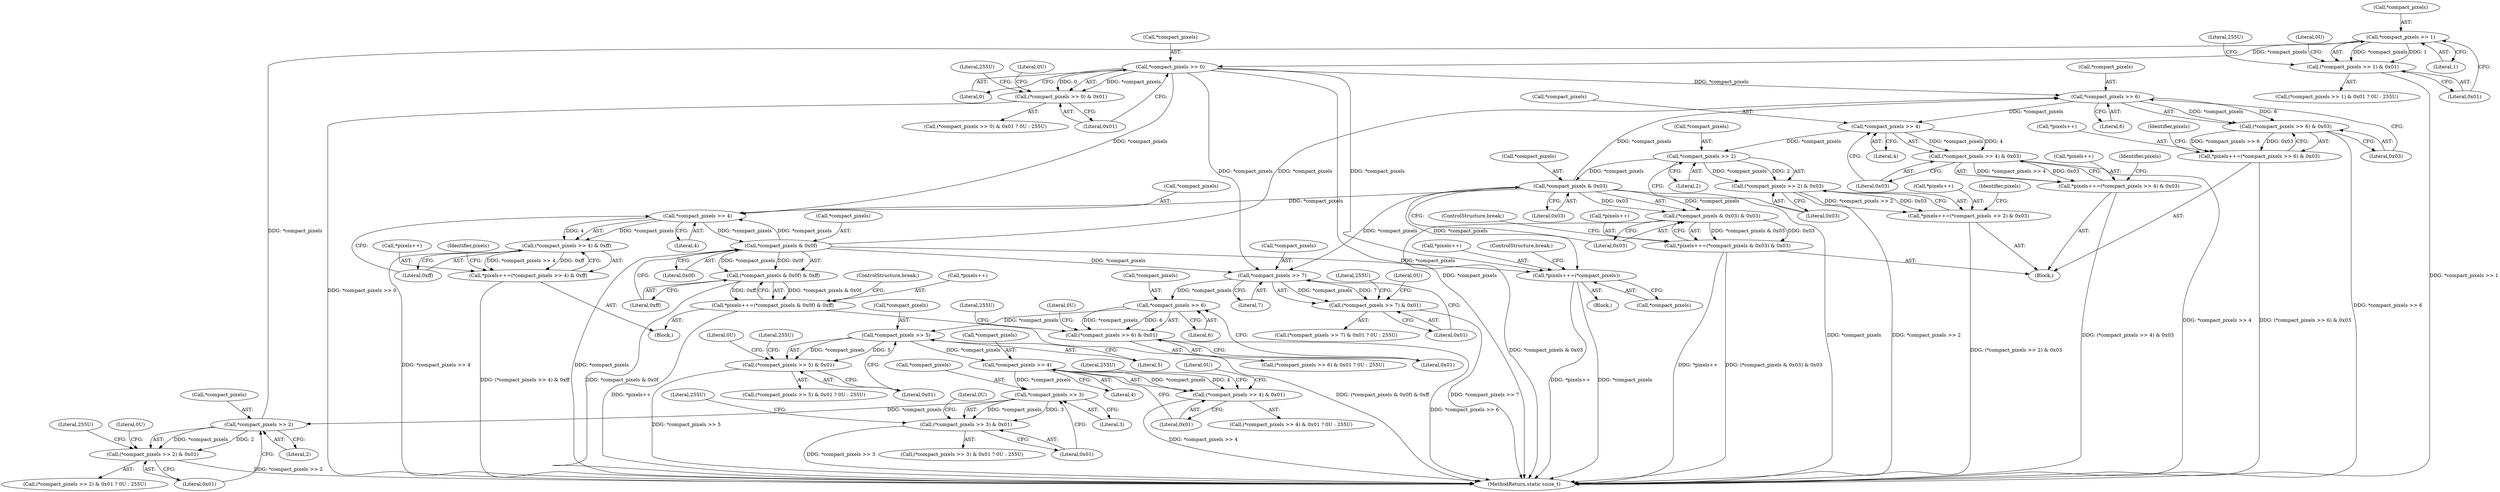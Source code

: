 digraph "0_ImageMagick_30eec879c8b446b0ea9a3bb0da1a441cc8482bc4@pointer" {
"1000492" [label="(Call,*compact_pixels >> 1)"];
"1000479" [label="(Call,*compact_pixels >> 2)"];
"1000466" [label="(Call,*compact_pixels >> 3)"];
"1000453" [label="(Call,*compact_pixels >> 4)"];
"1000440" [label="(Call,*compact_pixels >> 5)"];
"1000427" [label="(Call,*compact_pixels >> 6)"];
"1000414" [label="(Call,*compact_pixels >> 7)"];
"1000552" [label="(Call,*compact_pixels & 0x03)"];
"1000542" [label="(Call,*compact_pixels >> 2)"];
"1000532" [label="(Call,*compact_pixels >> 4)"];
"1000522" [label="(Call,*compact_pixels >> 6)"];
"1000505" [label="(Call,*compact_pixels >> 0)"];
"1000492" [label="(Call,*compact_pixels >> 1)"];
"1000577" [label="(Call,*compact_pixels & 0x0f)"];
"1000567" [label="(Call,*compact_pixels >> 4)"];
"1000491" [label="(Call,(*compact_pixels >> 1) & 0x01)"];
"1000413" [label="(Call,(*compact_pixels >> 7) & 0x01)"];
"1000426" [label="(Call,(*compact_pixels >> 6) & 0x01)"];
"1000439" [label="(Call,(*compact_pixels >> 5) & 0x01)"];
"1000452" [label="(Call,(*compact_pixels >> 4) & 0x01)"];
"1000465" [label="(Call,(*compact_pixels >> 3) & 0x01)"];
"1000478" [label="(Call,(*compact_pixels >> 2) & 0x01)"];
"1000504" [label="(Call,(*compact_pixels >> 0) & 0x01)"];
"1000521" [label="(Call,(*compact_pixels >> 6) & 0x03)"];
"1000517" [label="(Call,*pixels++=(*compact_pixels >> 6) & 0x03)"];
"1000531" [label="(Call,(*compact_pixels >> 4) & 0x03)"];
"1000527" [label="(Call,*pixels++=(*compact_pixels >> 4) & 0x03)"];
"1000541" [label="(Call,(*compact_pixels >> 2) & 0x03)"];
"1000537" [label="(Call,*pixels++=(*compact_pixels >> 2) & 0x03)"];
"1000551" [label="(Call,(*compact_pixels & 0x03) & 0x03)"];
"1000547" [label="(Call,*pixels++=(*compact_pixels & 0x03) & 0x03)"];
"1000566" [label="(Call,(*compact_pixels >> 4) & 0xff)"];
"1000562" [label="(Call,*pixels++=(*compact_pixels >> 4) & 0xff)"];
"1000576" [label="(Call,(*compact_pixels & 0x0f) & 0xff)"];
"1000572" [label="(Call,*pixels++=(*compact_pixels & 0x0f) & 0xff)"];
"1000587" [label="(Call,*pixels++=(*compact_pixels))"];
"1000482" [label="(Literal,2)"];
"1000453" [label="(Call,*compact_pixels >> 4)"];
"1000477" [label="(Call,(*compact_pixels >> 2) & 0x01 ? 0U : 255U)"];
"1000509" [label="(Literal,0x01)"];
"1000464" [label="(Call,(*compact_pixels >> 3) & 0x01 ? 0U : 255U)"];
"1000469" [label="(Literal,3)"];
"1000547" [label="(Call,*pixels++=(*compact_pixels & 0x03) & 0x03)"];
"1000533" [label="(Call,*compact_pixels)"];
"1000551" [label="(Call,(*compact_pixels & 0x03) & 0x03)"];
"1000451" [label="(Call,(*compact_pixels >> 4) & 0x01 ? 0U : 255U)"];
"1000526" [label="(Literal,0x03)"];
"1000506" [label="(Call,*compact_pixels)"];
"1000514" [label="(Block,)"];
"1000528" [label="(Call,*pixels++)"];
"1000582" [label="(ControlStructure,break;)"];
"1000555" [label="(Literal,0x03)"];
"1000573" [label="(Call,*pixels++)"];
"1000495" [label="(Literal,1)"];
"1000568" [label="(Call,*compact_pixels)"];
"1000485" [label="(Literal,255U)"];
"1000577" [label="(Call,*compact_pixels & 0x0f)"];
"1000492" [label="(Call,*compact_pixels >> 1)"];
"1000505" [label="(Call,*compact_pixels >> 0)"];
"1000470" [label="(Literal,0x01)"];
"1000532" [label="(Call,*compact_pixels >> 4)"];
"1000415" [label="(Call,*compact_pixels)"];
"1000444" [label="(Literal,0x01)"];
"1000491" [label="(Call,(*compact_pixels >> 1) & 0x01)"];
"1000517" [label="(Call,*pixels++=(*compact_pixels >> 6) & 0x03)"];
"1000433" [label="(Literal,255U)"];
"1000542" [label="(Call,*compact_pixels >> 2)"];
"1000591" [label="(Call,*compact_pixels)"];
"1000479" [label="(Call,*compact_pixels >> 2)"];
"1000466" [label="(Call,*compact_pixels >> 3)"];
"1000418" [label="(Literal,0x01)"];
"1000504" [label="(Call,(*compact_pixels >> 0) & 0x01)"];
"1000530" [label="(Identifier,pixels)"];
"1000454" [label="(Call,*compact_pixels)"];
"1000587" [label="(Call,*pixels++=(*compact_pixels))"];
"1000478" [label="(Call,(*compact_pixels >> 2) & 0x01)"];
"1000498" [label="(Literal,255U)"];
"1000413" [label="(Call,(*compact_pixels >> 7) & 0x01)"];
"1000428" [label="(Call,*compact_pixels)"];
"1000432" [label="(Literal,0U)"];
"1000531" [label="(Call,(*compact_pixels >> 4) & 0x03)"];
"1000536" [label="(Literal,0x03)"];
"1000541" [label="(Call,(*compact_pixels >> 2) & 0x03)"];
"1000483" [label="(Literal,0x01)"];
"1000581" [label="(Literal,0xff)"];
"1000459" [label="(Literal,255U)"];
"1000575" [label="(Identifier,pixels)"];
"1000493" [label="(Call,*compact_pixels)"];
"1000546" [label="(Literal,0x03)"];
"1000550" [label="(Identifier,pixels)"];
"1000535" [label="(Literal,4)"];
"1000593" [label="(ControlStructure,break;)"];
"1000521" [label="(Call,(*compact_pixels >> 6) & 0x03)"];
"1000430" [label="(Literal,6)"];
"1000438" [label="(Call,(*compact_pixels >> 5) & 0x01 ? 0U : 255U)"];
"1000446" [label="(Literal,255U)"];
"1000417" [label="(Literal,7)"];
"1000559" [label="(Block,)"];
"1000497" [label="(Literal,0U)"];
"1000571" [label="(Literal,0xff)"];
"1000580" [label="(Literal,0x0f)"];
"1000439" [label="(Call,(*compact_pixels >> 5) & 0x01)"];
"1000443" [label="(Literal,5)"];
"1000425" [label="(Call,(*compact_pixels >> 6) & 0x01 ? 0U : 255U)"];
"1000537" [label="(Call,*pixels++=(*compact_pixels >> 2) & 0x03)"];
"1000578" [label="(Call,*compact_pixels)"];
"1000426" [label="(Call,(*compact_pixels >> 6) & 0x01)"];
"1000588" [label="(Call,*pixels++)"];
"1000570" [label="(Literal,4)"];
"1000511" [label="(Literal,255U)"];
"1000431" [label="(Literal,0x01)"];
"1000548" [label="(Call,*pixels++)"];
"1000457" [label="(Literal,0x01)"];
"1000419" [label="(Literal,0U)"];
"1000510" [label="(Literal,0U)"];
"1000576" [label="(Call,(*compact_pixels & 0x0f) & 0xff)"];
"1000584" [label="(Block,)"];
"1000420" [label="(Literal,255U)"];
"1000452" [label="(Call,(*compact_pixels >> 4) & 0x01)"];
"1000503" [label="(Call,(*compact_pixels >> 0) & 0x01 ? 0U : 255U)"];
"1000556" [label="(Literal,0x03)"];
"1000496" [label="(Literal,0x01)"];
"1000456" [label="(Literal,4)"];
"1000471" [label="(Literal,0U)"];
"1000563" [label="(Call,*pixels++)"];
"1000465" [label="(Call,(*compact_pixels >> 3) & 0x01)"];
"1000557" [label="(ControlStructure,break;)"];
"1000545" [label="(Literal,2)"];
"1000525" [label="(Literal,6)"];
"1000440" [label="(Call,*compact_pixels >> 5)"];
"1000480" [label="(Call,*compact_pixels)"];
"1000527" [label="(Call,*pixels++=(*compact_pixels >> 4) & 0x03)"];
"1000427" [label="(Call,*compact_pixels >> 6)"];
"1000553" [label="(Call,*compact_pixels)"];
"1000522" [label="(Call,*compact_pixels >> 6)"];
"1000552" [label="(Call,*compact_pixels & 0x03)"];
"1000441" [label="(Call,*compact_pixels)"];
"1000540" [label="(Identifier,pixels)"];
"1000562" [label="(Call,*pixels++=(*compact_pixels >> 4) & 0xff)"];
"1000566" [label="(Call,(*compact_pixels >> 4) & 0xff)"];
"1000467" [label="(Call,*compact_pixels)"];
"1000598" [label="(MethodReturn,static ssize_t)"];
"1000472" [label="(Literal,255U)"];
"1000445" [label="(Literal,0U)"];
"1000458" [label="(Literal,0U)"];
"1000414" [label="(Call,*compact_pixels >> 7)"];
"1000543" [label="(Call,*compact_pixels)"];
"1000538" [label="(Call,*pixels++)"];
"1000518" [label="(Call,*pixels++)"];
"1000508" [label="(Literal,0)"];
"1000523" [label="(Call,*compact_pixels)"];
"1000484" [label="(Literal,0U)"];
"1000567" [label="(Call,*compact_pixels >> 4)"];
"1000572" [label="(Call,*pixels++=(*compact_pixels & 0x0f) & 0xff)"];
"1000412" [label="(Call,(*compact_pixels >> 7) & 0x01 ? 0U : 255U)"];
"1000490" [label="(Call,(*compact_pixels >> 1) & 0x01 ? 0U : 255U)"];
"1000492" -> "1000491"  [label="AST: "];
"1000492" -> "1000495"  [label="CFG: "];
"1000493" -> "1000492"  [label="AST: "];
"1000495" -> "1000492"  [label="AST: "];
"1000496" -> "1000492"  [label="CFG: "];
"1000492" -> "1000491"  [label="DDG: *compact_pixels"];
"1000492" -> "1000491"  [label="DDG: 1"];
"1000479" -> "1000492"  [label="DDG: *compact_pixels"];
"1000492" -> "1000505"  [label="DDG: *compact_pixels"];
"1000479" -> "1000478"  [label="AST: "];
"1000479" -> "1000482"  [label="CFG: "];
"1000480" -> "1000479"  [label="AST: "];
"1000482" -> "1000479"  [label="AST: "];
"1000483" -> "1000479"  [label="CFG: "];
"1000479" -> "1000478"  [label="DDG: *compact_pixels"];
"1000479" -> "1000478"  [label="DDG: 2"];
"1000466" -> "1000479"  [label="DDG: *compact_pixels"];
"1000466" -> "1000465"  [label="AST: "];
"1000466" -> "1000469"  [label="CFG: "];
"1000467" -> "1000466"  [label="AST: "];
"1000469" -> "1000466"  [label="AST: "];
"1000470" -> "1000466"  [label="CFG: "];
"1000466" -> "1000465"  [label="DDG: *compact_pixels"];
"1000466" -> "1000465"  [label="DDG: 3"];
"1000453" -> "1000466"  [label="DDG: *compact_pixels"];
"1000453" -> "1000452"  [label="AST: "];
"1000453" -> "1000456"  [label="CFG: "];
"1000454" -> "1000453"  [label="AST: "];
"1000456" -> "1000453"  [label="AST: "];
"1000457" -> "1000453"  [label="CFG: "];
"1000453" -> "1000452"  [label="DDG: *compact_pixels"];
"1000453" -> "1000452"  [label="DDG: 4"];
"1000440" -> "1000453"  [label="DDG: *compact_pixels"];
"1000440" -> "1000439"  [label="AST: "];
"1000440" -> "1000443"  [label="CFG: "];
"1000441" -> "1000440"  [label="AST: "];
"1000443" -> "1000440"  [label="AST: "];
"1000444" -> "1000440"  [label="CFG: "];
"1000440" -> "1000439"  [label="DDG: *compact_pixels"];
"1000440" -> "1000439"  [label="DDG: 5"];
"1000427" -> "1000440"  [label="DDG: *compact_pixels"];
"1000427" -> "1000426"  [label="AST: "];
"1000427" -> "1000430"  [label="CFG: "];
"1000428" -> "1000427"  [label="AST: "];
"1000430" -> "1000427"  [label="AST: "];
"1000431" -> "1000427"  [label="CFG: "];
"1000427" -> "1000426"  [label="DDG: *compact_pixels"];
"1000427" -> "1000426"  [label="DDG: 6"];
"1000414" -> "1000427"  [label="DDG: *compact_pixels"];
"1000414" -> "1000413"  [label="AST: "];
"1000414" -> "1000417"  [label="CFG: "];
"1000415" -> "1000414"  [label="AST: "];
"1000417" -> "1000414"  [label="AST: "];
"1000418" -> "1000414"  [label="CFG: "];
"1000414" -> "1000413"  [label="DDG: *compact_pixels"];
"1000414" -> "1000413"  [label="DDG: 7"];
"1000552" -> "1000414"  [label="DDG: *compact_pixels"];
"1000505" -> "1000414"  [label="DDG: *compact_pixels"];
"1000577" -> "1000414"  [label="DDG: *compact_pixels"];
"1000552" -> "1000551"  [label="AST: "];
"1000552" -> "1000555"  [label="CFG: "];
"1000553" -> "1000552"  [label="AST: "];
"1000555" -> "1000552"  [label="AST: "];
"1000556" -> "1000552"  [label="CFG: "];
"1000552" -> "1000598"  [label="DDG: *compact_pixels"];
"1000552" -> "1000522"  [label="DDG: *compact_pixels"];
"1000552" -> "1000551"  [label="DDG: *compact_pixels"];
"1000552" -> "1000551"  [label="DDG: 0x03"];
"1000542" -> "1000552"  [label="DDG: *compact_pixels"];
"1000552" -> "1000567"  [label="DDG: *compact_pixels"];
"1000552" -> "1000587"  [label="DDG: *compact_pixels"];
"1000542" -> "1000541"  [label="AST: "];
"1000542" -> "1000545"  [label="CFG: "];
"1000543" -> "1000542"  [label="AST: "];
"1000545" -> "1000542"  [label="AST: "];
"1000546" -> "1000542"  [label="CFG: "];
"1000542" -> "1000541"  [label="DDG: *compact_pixels"];
"1000542" -> "1000541"  [label="DDG: 2"];
"1000532" -> "1000542"  [label="DDG: *compact_pixels"];
"1000532" -> "1000531"  [label="AST: "];
"1000532" -> "1000535"  [label="CFG: "];
"1000533" -> "1000532"  [label="AST: "];
"1000535" -> "1000532"  [label="AST: "];
"1000536" -> "1000532"  [label="CFG: "];
"1000532" -> "1000531"  [label="DDG: *compact_pixels"];
"1000532" -> "1000531"  [label="DDG: 4"];
"1000522" -> "1000532"  [label="DDG: *compact_pixels"];
"1000522" -> "1000521"  [label="AST: "];
"1000522" -> "1000525"  [label="CFG: "];
"1000523" -> "1000522"  [label="AST: "];
"1000525" -> "1000522"  [label="AST: "];
"1000526" -> "1000522"  [label="CFG: "];
"1000522" -> "1000521"  [label="DDG: *compact_pixels"];
"1000522" -> "1000521"  [label="DDG: 6"];
"1000505" -> "1000522"  [label="DDG: *compact_pixels"];
"1000577" -> "1000522"  [label="DDG: *compact_pixels"];
"1000505" -> "1000504"  [label="AST: "];
"1000505" -> "1000508"  [label="CFG: "];
"1000506" -> "1000505"  [label="AST: "];
"1000508" -> "1000505"  [label="AST: "];
"1000509" -> "1000505"  [label="CFG: "];
"1000505" -> "1000598"  [label="DDG: *compact_pixels"];
"1000505" -> "1000504"  [label="DDG: *compact_pixels"];
"1000505" -> "1000504"  [label="DDG: 0"];
"1000505" -> "1000567"  [label="DDG: *compact_pixels"];
"1000505" -> "1000587"  [label="DDG: *compact_pixels"];
"1000577" -> "1000576"  [label="AST: "];
"1000577" -> "1000580"  [label="CFG: "];
"1000578" -> "1000577"  [label="AST: "];
"1000580" -> "1000577"  [label="AST: "];
"1000581" -> "1000577"  [label="CFG: "];
"1000577" -> "1000598"  [label="DDG: *compact_pixels"];
"1000577" -> "1000567"  [label="DDG: *compact_pixels"];
"1000577" -> "1000576"  [label="DDG: *compact_pixels"];
"1000577" -> "1000576"  [label="DDG: 0x0f"];
"1000567" -> "1000577"  [label="DDG: *compact_pixels"];
"1000577" -> "1000587"  [label="DDG: *compact_pixels"];
"1000567" -> "1000566"  [label="AST: "];
"1000567" -> "1000570"  [label="CFG: "];
"1000568" -> "1000567"  [label="AST: "];
"1000570" -> "1000567"  [label="AST: "];
"1000571" -> "1000567"  [label="CFG: "];
"1000567" -> "1000566"  [label="DDG: *compact_pixels"];
"1000567" -> "1000566"  [label="DDG: 4"];
"1000491" -> "1000490"  [label="AST: "];
"1000491" -> "1000496"  [label="CFG: "];
"1000496" -> "1000491"  [label="AST: "];
"1000497" -> "1000491"  [label="CFG: "];
"1000498" -> "1000491"  [label="CFG: "];
"1000491" -> "1000598"  [label="DDG: *compact_pixels >> 1"];
"1000413" -> "1000412"  [label="AST: "];
"1000413" -> "1000418"  [label="CFG: "];
"1000418" -> "1000413"  [label="AST: "];
"1000419" -> "1000413"  [label="CFG: "];
"1000420" -> "1000413"  [label="CFG: "];
"1000413" -> "1000598"  [label="DDG: *compact_pixels >> 7"];
"1000426" -> "1000425"  [label="AST: "];
"1000426" -> "1000431"  [label="CFG: "];
"1000431" -> "1000426"  [label="AST: "];
"1000432" -> "1000426"  [label="CFG: "];
"1000433" -> "1000426"  [label="CFG: "];
"1000426" -> "1000598"  [label="DDG: *compact_pixels >> 6"];
"1000439" -> "1000438"  [label="AST: "];
"1000439" -> "1000444"  [label="CFG: "];
"1000444" -> "1000439"  [label="AST: "];
"1000445" -> "1000439"  [label="CFG: "];
"1000446" -> "1000439"  [label="CFG: "];
"1000439" -> "1000598"  [label="DDG: *compact_pixels >> 5"];
"1000452" -> "1000451"  [label="AST: "];
"1000452" -> "1000457"  [label="CFG: "];
"1000457" -> "1000452"  [label="AST: "];
"1000458" -> "1000452"  [label="CFG: "];
"1000459" -> "1000452"  [label="CFG: "];
"1000452" -> "1000598"  [label="DDG: *compact_pixels >> 4"];
"1000465" -> "1000464"  [label="AST: "];
"1000465" -> "1000470"  [label="CFG: "];
"1000470" -> "1000465"  [label="AST: "];
"1000471" -> "1000465"  [label="CFG: "];
"1000472" -> "1000465"  [label="CFG: "];
"1000465" -> "1000598"  [label="DDG: *compact_pixels >> 3"];
"1000478" -> "1000477"  [label="AST: "];
"1000478" -> "1000483"  [label="CFG: "];
"1000483" -> "1000478"  [label="AST: "];
"1000484" -> "1000478"  [label="CFG: "];
"1000485" -> "1000478"  [label="CFG: "];
"1000478" -> "1000598"  [label="DDG: *compact_pixels >> 2"];
"1000504" -> "1000503"  [label="AST: "];
"1000504" -> "1000509"  [label="CFG: "];
"1000509" -> "1000504"  [label="AST: "];
"1000510" -> "1000504"  [label="CFG: "];
"1000511" -> "1000504"  [label="CFG: "];
"1000504" -> "1000598"  [label="DDG: *compact_pixels >> 0"];
"1000521" -> "1000517"  [label="AST: "];
"1000521" -> "1000526"  [label="CFG: "];
"1000526" -> "1000521"  [label="AST: "];
"1000517" -> "1000521"  [label="CFG: "];
"1000521" -> "1000598"  [label="DDG: *compact_pixels >> 6"];
"1000521" -> "1000517"  [label="DDG: *compact_pixels >> 6"];
"1000521" -> "1000517"  [label="DDG: 0x03"];
"1000517" -> "1000514"  [label="AST: "];
"1000518" -> "1000517"  [label="AST: "];
"1000530" -> "1000517"  [label="CFG: "];
"1000517" -> "1000598"  [label="DDG: (*compact_pixels >> 6) & 0x03"];
"1000531" -> "1000527"  [label="AST: "];
"1000531" -> "1000536"  [label="CFG: "];
"1000536" -> "1000531"  [label="AST: "];
"1000527" -> "1000531"  [label="CFG: "];
"1000531" -> "1000598"  [label="DDG: *compact_pixels >> 4"];
"1000531" -> "1000527"  [label="DDG: *compact_pixels >> 4"];
"1000531" -> "1000527"  [label="DDG: 0x03"];
"1000527" -> "1000514"  [label="AST: "];
"1000528" -> "1000527"  [label="AST: "];
"1000540" -> "1000527"  [label="CFG: "];
"1000527" -> "1000598"  [label="DDG: (*compact_pixels >> 4) & 0x03"];
"1000541" -> "1000537"  [label="AST: "];
"1000541" -> "1000546"  [label="CFG: "];
"1000546" -> "1000541"  [label="AST: "];
"1000537" -> "1000541"  [label="CFG: "];
"1000541" -> "1000598"  [label="DDG: *compact_pixels >> 2"];
"1000541" -> "1000537"  [label="DDG: *compact_pixels >> 2"];
"1000541" -> "1000537"  [label="DDG: 0x03"];
"1000537" -> "1000514"  [label="AST: "];
"1000538" -> "1000537"  [label="AST: "];
"1000550" -> "1000537"  [label="CFG: "];
"1000537" -> "1000598"  [label="DDG: (*compact_pixels >> 2) & 0x03"];
"1000551" -> "1000547"  [label="AST: "];
"1000551" -> "1000556"  [label="CFG: "];
"1000556" -> "1000551"  [label="AST: "];
"1000547" -> "1000551"  [label="CFG: "];
"1000551" -> "1000598"  [label="DDG: *compact_pixels & 0x03"];
"1000551" -> "1000547"  [label="DDG: *compact_pixels & 0x03"];
"1000551" -> "1000547"  [label="DDG: 0x03"];
"1000547" -> "1000514"  [label="AST: "];
"1000548" -> "1000547"  [label="AST: "];
"1000557" -> "1000547"  [label="CFG: "];
"1000547" -> "1000598"  [label="DDG: *pixels++"];
"1000547" -> "1000598"  [label="DDG: (*compact_pixels & 0x03) & 0x03"];
"1000566" -> "1000562"  [label="AST: "];
"1000566" -> "1000571"  [label="CFG: "];
"1000571" -> "1000566"  [label="AST: "];
"1000562" -> "1000566"  [label="CFG: "];
"1000566" -> "1000598"  [label="DDG: *compact_pixels >> 4"];
"1000566" -> "1000562"  [label="DDG: *compact_pixels >> 4"];
"1000566" -> "1000562"  [label="DDG: 0xff"];
"1000562" -> "1000559"  [label="AST: "];
"1000563" -> "1000562"  [label="AST: "];
"1000575" -> "1000562"  [label="CFG: "];
"1000562" -> "1000598"  [label="DDG: (*compact_pixels >> 4) & 0xff"];
"1000576" -> "1000572"  [label="AST: "];
"1000576" -> "1000581"  [label="CFG: "];
"1000581" -> "1000576"  [label="AST: "];
"1000572" -> "1000576"  [label="CFG: "];
"1000576" -> "1000598"  [label="DDG: *compact_pixels & 0x0f"];
"1000576" -> "1000572"  [label="DDG: *compact_pixels & 0x0f"];
"1000576" -> "1000572"  [label="DDG: 0xff"];
"1000572" -> "1000559"  [label="AST: "];
"1000573" -> "1000572"  [label="AST: "];
"1000582" -> "1000572"  [label="CFG: "];
"1000572" -> "1000598"  [label="DDG: (*compact_pixels & 0x0f) & 0xff"];
"1000572" -> "1000598"  [label="DDG: *pixels++"];
"1000587" -> "1000584"  [label="AST: "];
"1000587" -> "1000591"  [label="CFG: "];
"1000588" -> "1000587"  [label="AST: "];
"1000591" -> "1000587"  [label="AST: "];
"1000593" -> "1000587"  [label="CFG: "];
"1000587" -> "1000598"  [label="DDG: *pixels++"];
"1000587" -> "1000598"  [label="DDG: *compact_pixels"];
}

